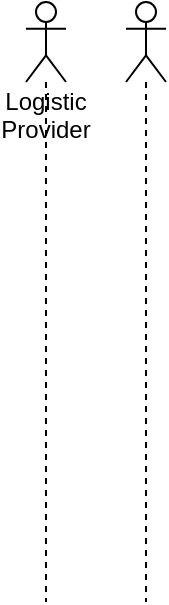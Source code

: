 <mxfile>
    <diagram id="gTFaAx-EEL90hT6iZuH3" name="Page-1">
        <mxGraphModel dx="676" dy="559" grid="1" gridSize="10" guides="1" tooltips="1" connect="1" arrows="1" fold="1" page="1" pageScale="1" pageWidth="850" pageHeight="1100" math="0" shadow="0">
            <root>
                <mxCell id="0"/>
                <mxCell id="1" parent="0"/>
                <mxCell id="4" value="Logistic Provider" style="shape=umlLifeline;participant=umlActor;perimeter=lifelinePerimeter;whiteSpace=wrap;html=1;container=1;collapsible=0;recursiveResize=0;verticalAlign=top;spacingTop=36;outlineConnect=0;" vertex="1" parent="1">
                    <mxGeometry x="60" y="60" width="20" height="300" as="geometry"/>
                </mxCell>
                <mxCell id="8" value="" style="shape=umlLifeline;participant=umlActor;perimeter=lifelinePerimeter;whiteSpace=wrap;html=1;container=1;collapsible=0;recursiveResize=0;verticalAlign=top;spacingTop=36;outlineConnect=0;" vertex="1" parent="1">
                    <mxGeometry x="110" y="60" width="20" height="300" as="geometry"/>
                </mxCell>
            </root>
        </mxGraphModel>
    </diagram>
    <diagram id="fZayyBDeO5l1w7Ni-9NI" name="Page-2">
        <mxGraphModel dx="912" dy="755" grid="1" gridSize="10" guides="1" tooltips="1" connect="1" arrows="1" fold="1" page="1" pageScale="1" pageWidth="850" pageHeight="1100" math="0" shadow="0">
            <root>
                <mxCell id="0"/>
                <mxCell id="1" parent="0"/>
                <mxCell id="kl9T2T3EHzo6URWQU4mZ-2" value="Logistic Provider" style="shape=umlActor;verticalLabelPosition=bottom;verticalAlign=top;html=1;outlineConnect=0;" vertex="1" parent="1">
                    <mxGeometry x="50" y="120" width="30" height="60" as="geometry"/>
                </mxCell>
                <mxCell id="kl9T2T3EHzo6URWQU4mZ-3" value="websocket" style="shape=umlBoundary;whiteSpace=wrap;html=1;" vertex="1" parent="1">
                    <mxGeometry x="190" y="150" width="100" height="80" as="geometry"/>
                </mxCell>
                <mxCell id="kl9T2T3EHzo6URWQU4mZ-4" value="" style="ellipse;shape=umlControl;whiteSpace=wrap;html=1;" vertex="1" parent="1">
                    <mxGeometry x="280" y="260" width="70" height="80" as="geometry"/>
                </mxCell>
            </root>
        </mxGraphModel>
    </diagram>
</mxfile>